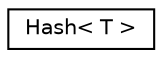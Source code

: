 digraph "Graphical Class Hierarchy"
{
  edge [fontname="Helvetica",fontsize="10",labelfontname="Helvetica",labelfontsize="10"];
  node [fontname="Helvetica",fontsize="10",shape=record];
  rankdir="LR";
  Node0 [label="Hash\< T \>",height=0.2,width=0.4,color="black", fillcolor="white", style="filled",URL="$struct_hash.html"];
}
